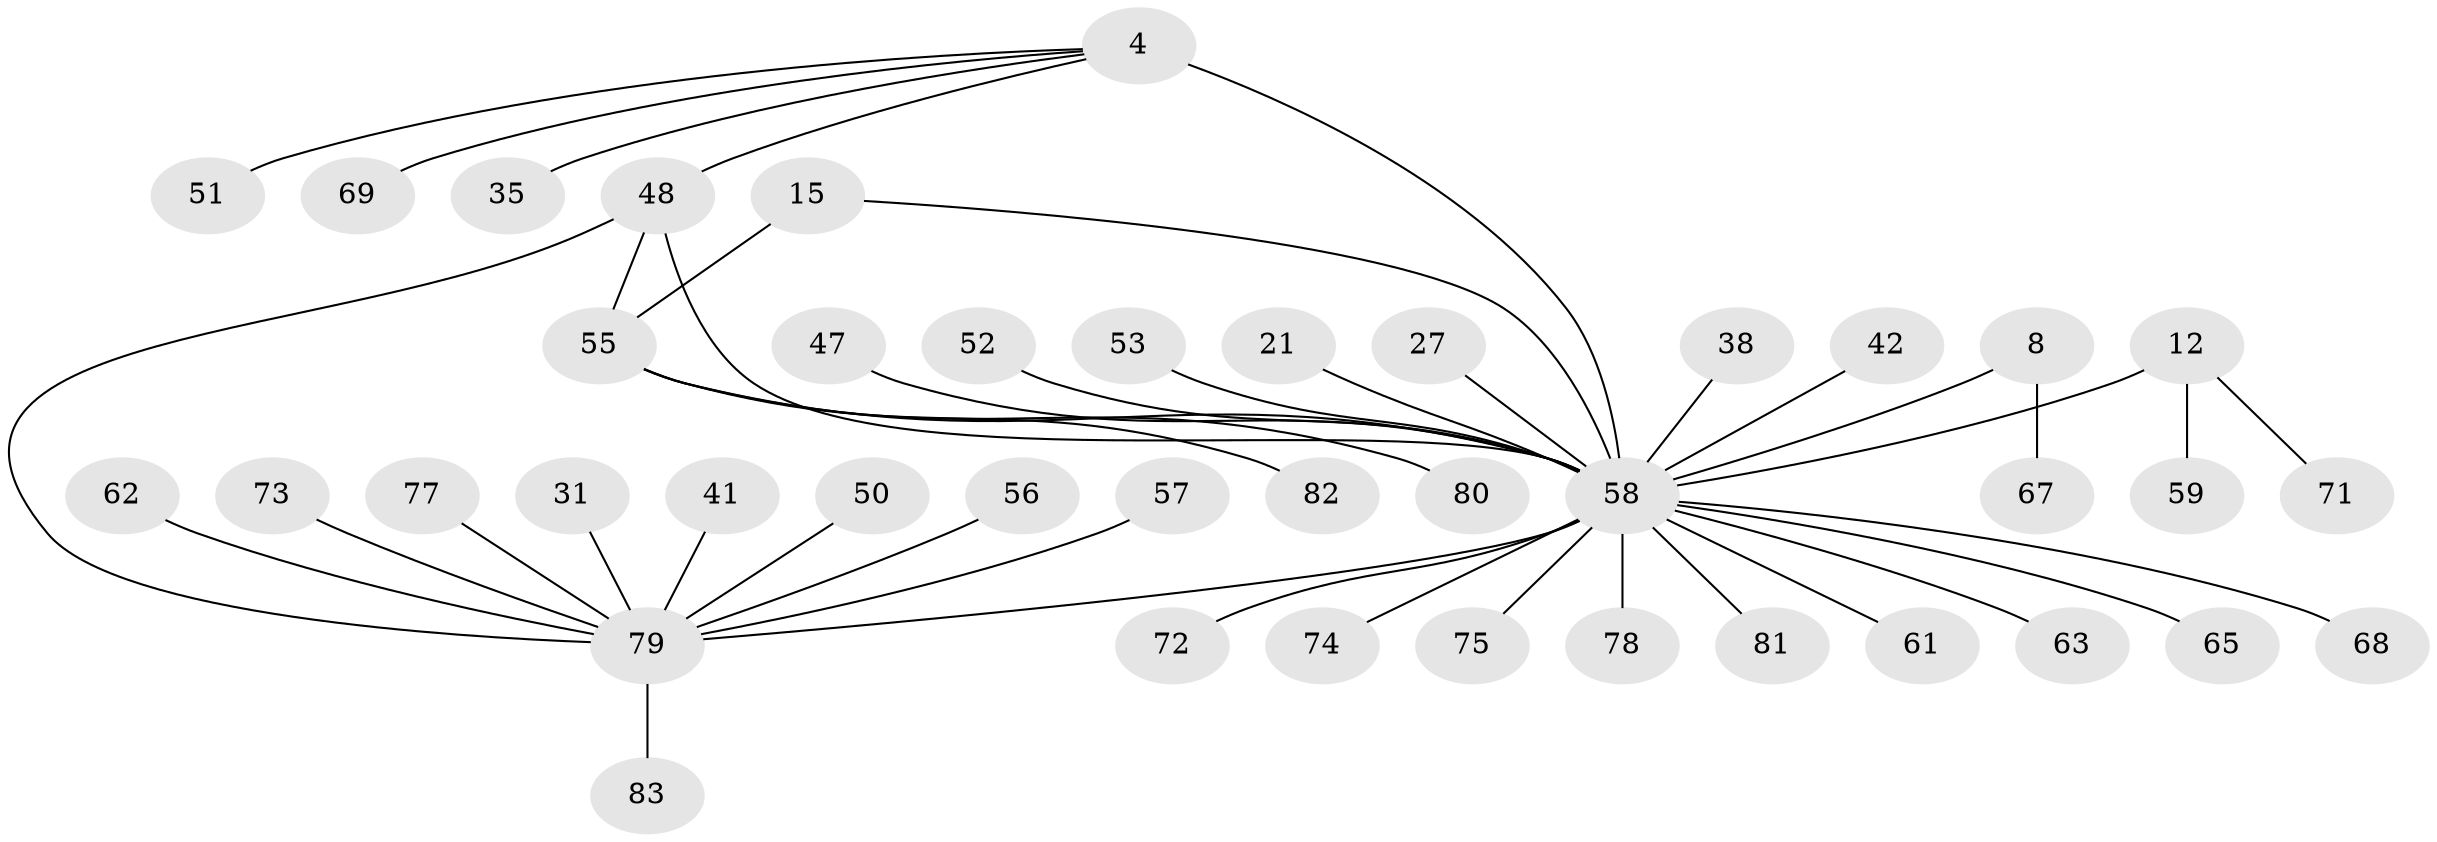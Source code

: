 // original degree distribution, {5: 0.060240963855421686, 7: 0.04819277108433735, 9: 0.024096385542168676, 11: 0.024096385542168676, 4: 0.060240963855421686, 13: 0.012048192771084338, 10: 0.024096385542168676, 3: 0.024096385542168676, 1: 0.5301204819277109, 2: 0.1927710843373494}
// Generated by graph-tools (version 1.1) at 2025/54/03/09/25 04:54:11]
// undirected, 41 vertices, 44 edges
graph export_dot {
graph [start="1"]
  node [color=gray90,style=filled];
  4 [super="+1"];
  8 [super="+7"];
  12 [super="+11"];
  15 [super="+13"];
  21;
  27;
  31;
  35;
  38;
  41;
  42;
  47;
  48 [super="+20"];
  50;
  51;
  52;
  53 [super="+43"];
  55 [super="+32+37+44+46+49+54"];
  56;
  57;
  58 [super="+10+40"];
  59;
  61;
  62;
  63;
  65 [super="+64"];
  67 [super="+60"];
  68;
  69;
  71;
  72;
  73;
  74;
  75 [super="+70"];
  77;
  78;
  79 [super="+66"];
  80 [super="+26+34+36+39+45+76"];
  81;
  82 [super="+28"];
  83;
  4 -- 35;
  4 -- 69;
  4 -- 51;
  4 -- 58 [weight=4];
  4 -- 48;
  8 -- 58 [weight=6];
  8 -- 67;
  12 -- 59;
  12 -- 71;
  12 -- 58 [weight=4];
  15 -- 58 [weight=3];
  15 -- 55 [weight=4];
  21 -- 58;
  27 -- 58;
  31 -- 79;
  38 -- 58;
  41 -- 79;
  42 -- 58;
  47 -- 58 [weight=2];
  48 -- 58 [weight=2];
  48 -- 55;
  48 -- 79 [weight=4];
  50 -- 79;
  52 -- 58;
  53 -- 58;
  55 -- 58;
  55 -- 80;
  55 -- 82;
  56 -- 79;
  57 -- 79;
  58 -- 65;
  58 -- 68 [weight=2];
  58 -- 79 [weight=4];
  58 -- 75 [weight=4];
  58 -- 72;
  58 -- 74;
  58 -- 78;
  58 -- 81;
  58 -- 61;
  58 -- 63;
  62 -- 79;
  73 -- 79;
  77 -- 79;
  79 -- 83;
}
